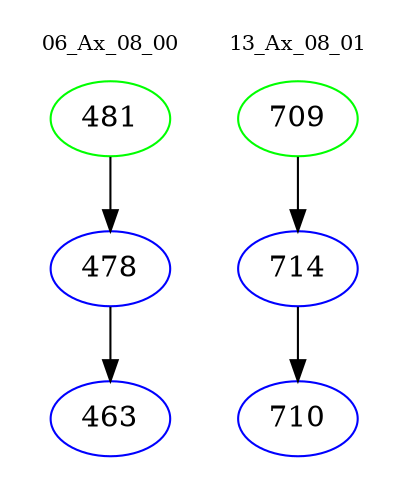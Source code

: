 digraph{
subgraph cluster_0 {
color = white
label = "06_Ax_08_00";
fontsize=10;
T0_481 [label="481", color="green"]
T0_481 -> T0_478 [color="black"]
T0_478 [label="478", color="blue"]
T0_478 -> T0_463 [color="black"]
T0_463 [label="463", color="blue"]
}
subgraph cluster_1 {
color = white
label = "13_Ax_08_01";
fontsize=10;
T1_709 [label="709", color="green"]
T1_709 -> T1_714 [color="black"]
T1_714 [label="714", color="blue"]
T1_714 -> T1_710 [color="black"]
T1_710 [label="710", color="blue"]
}
}
